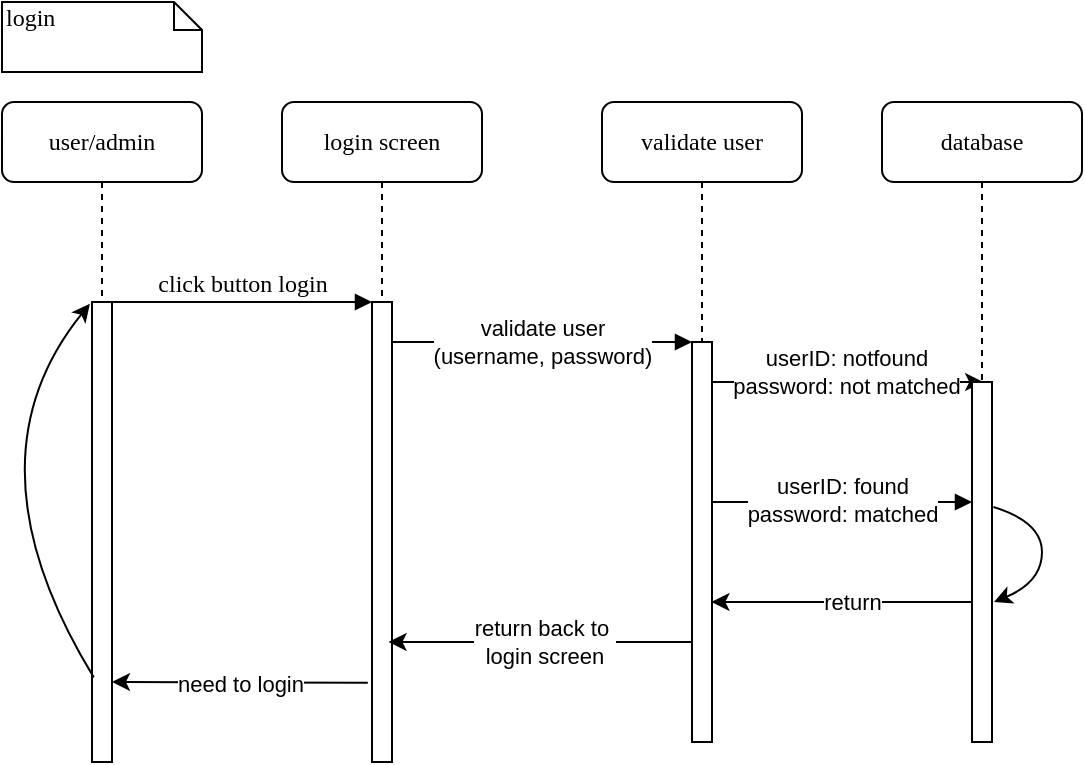 <mxfile version="24.8.3">
  <diagram name="Page-1" id="13e1069c-82ec-6db2-03f1-153e76fe0fe0">
    <mxGraphModel dx="1301" dy="579" grid="1" gridSize="10" guides="1" tooltips="1" connect="1" arrows="1" fold="1" page="1" pageScale="1" pageWidth="1100" pageHeight="850" background="none" math="0" shadow="0">
      <root>
        <mxCell id="0" />
        <mxCell id="1" parent="0" />
        <mxCell id="7baba1c4bc27f4b0-2" value="login screen" style="shape=umlLifeline;perimeter=lifelinePerimeter;whiteSpace=wrap;html=1;container=1;collapsible=0;recursiveResize=0;outlineConnect=0;rounded=1;shadow=0;comic=0;labelBackgroundColor=none;strokeWidth=1;fontFamily=Verdana;fontSize=12;align=center;" parent="1" vertex="1">
          <mxGeometry x="240" y="80" width="100" height="330" as="geometry" />
        </mxCell>
        <mxCell id="7baba1c4bc27f4b0-10" value="" style="html=1;points=[];perimeter=orthogonalPerimeter;rounded=0;shadow=0;comic=0;labelBackgroundColor=none;strokeWidth=1;fontFamily=Verdana;fontSize=12;align=center;" parent="7baba1c4bc27f4b0-2" vertex="1">
          <mxGeometry x="45" y="100" width="10" height="230" as="geometry" />
        </mxCell>
        <mxCell id="FUbRnB6NqR1R47PusxJC-12" value="" style="endArrow=classic;html=1;rounded=0;entryX=1.009;entryY=0.642;entryDx=0;entryDy=0;entryPerimeter=0;" edge="1" parent="7baba1c4bc27f4b0-2">
          <mxGeometry width="50" height="50" relative="1" as="geometry">
            <mxPoint x="42.91" y="290.34" as="sourcePoint" />
            <mxPoint x="-85.0" y="290.0" as="targetPoint" />
          </mxGeometry>
        </mxCell>
        <mxCell id="FUbRnB6NqR1R47PusxJC-15" value="need to login" style="edgeLabel;html=1;align=center;verticalAlign=middle;resizable=0;points=[];" vertex="1" connectable="0" parent="FUbRnB6NqR1R47PusxJC-12">
          <mxGeometry x="0.002" y="1" relative="1" as="geometry">
            <mxPoint as="offset" />
          </mxGeometry>
        </mxCell>
        <mxCell id="7baba1c4bc27f4b0-3" value="validate user" style="shape=umlLifeline;perimeter=lifelinePerimeter;whiteSpace=wrap;html=1;container=1;collapsible=0;recursiveResize=0;outlineConnect=0;rounded=1;shadow=0;comic=0;labelBackgroundColor=none;strokeWidth=1;fontFamily=Verdana;fontSize=12;align=center;" parent="1" vertex="1">
          <mxGeometry x="400" y="80" width="100" height="320" as="geometry" />
        </mxCell>
        <mxCell id="7baba1c4bc27f4b0-13" value="" style="html=1;points=[];perimeter=orthogonalPerimeter;rounded=0;shadow=0;comic=0;labelBackgroundColor=none;strokeWidth=1;fontFamily=Verdana;fontSize=12;align=center;" parent="7baba1c4bc27f4b0-3" vertex="1">
          <mxGeometry x="45" y="120" width="10" height="200" as="geometry" />
        </mxCell>
        <mxCell id="FUbRnB6NqR1R47PusxJC-11" value="" style="endArrow=classic;html=1;rounded=0;entryX=0.879;entryY=0.606;entryDx=0;entryDy=0;entryPerimeter=0;exitX=0.052;exitY=0.597;exitDx=0;exitDy=0;exitPerimeter=0;" edge="1" parent="7baba1c4bc27f4b0-3">
          <mxGeometry width="50" height="50" relative="1" as="geometry">
            <mxPoint x="45.0" y="270.02" as="sourcePoint" />
            <mxPoint x="-106.73" y="270.0" as="targetPoint" />
          </mxGeometry>
        </mxCell>
        <mxCell id="FUbRnB6NqR1R47PusxJC-13" value="return back to&amp;nbsp;&lt;div&gt;login screen&lt;/div&gt;" style="edgeLabel;html=1;align=center;verticalAlign=middle;resizable=0;points=[];" vertex="1" connectable="0" parent="FUbRnB6NqR1R47PusxJC-11">
          <mxGeometry x="-0.022" relative="1" as="geometry">
            <mxPoint as="offset" />
          </mxGeometry>
        </mxCell>
        <mxCell id="7baba1c4bc27f4b0-4" value="database" style="shape=umlLifeline;perimeter=lifelinePerimeter;whiteSpace=wrap;html=1;container=1;collapsible=0;recursiveResize=0;outlineConnect=0;rounded=1;shadow=0;comic=0;labelBackgroundColor=none;strokeWidth=1;fontFamily=Verdana;fontSize=12;align=center;" parent="1" vertex="1">
          <mxGeometry x="540" y="80" width="100" height="320" as="geometry" />
        </mxCell>
        <mxCell id="FUbRnB6NqR1R47PusxJC-9" value="" style="endArrow=classic;html=1;rounded=0;exitX=-0.002;exitY=0.518;exitDx=0;exitDy=0;exitPerimeter=0;entryX=0.971;entryY=0.566;entryDx=0;entryDy=0;entryPerimeter=0;" edge="1" parent="7baba1c4bc27f4b0-4">
          <mxGeometry width="50" height="50" relative="1" as="geometry">
            <mxPoint x="45" y="250.04" as="sourcePoint" />
            <mxPoint x="-85.27" y="250.0" as="targetPoint" />
          </mxGeometry>
        </mxCell>
        <mxCell id="FUbRnB6NqR1R47PusxJC-14" value="return" style="edgeLabel;html=1;align=center;verticalAlign=middle;resizable=0;points=[];" vertex="1" connectable="0" parent="FUbRnB6NqR1R47PusxJC-9">
          <mxGeometry x="-0.081" relative="1" as="geometry">
            <mxPoint as="offset" />
          </mxGeometry>
        </mxCell>
        <mxCell id="7baba1c4bc27f4b0-17" value="&lt;p dir=&quot;ltr&quot;&gt;&lt;br&gt;&lt;/p&gt;" style="html=1;verticalAlign=bottom;endArrow=block;labelBackgroundColor=none;fontFamily=Verdana;fontSize=12;edgeStyle=elbowEdgeStyle;elbow=vertical;" parent="7baba1c4bc27f4b0-4" edge="1">
          <mxGeometry relative="1" as="geometry">
            <mxPoint x="-85" y="200" as="sourcePoint" />
            <Array as="points">
              <mxPoint x="-80" y="200" />
            </Array>
            <mxPoint x="45" y="200" as="targetPoint" />
          </mxGeometry>
        </mxCell>
        <mxCell id="FUbRnB6NqR1R47PusxJC-5" value="userID: found&lt;div&gt;password: matched&lt;/div&gt;" style="edgeLabel;html=1;align=center;verticalAlign=middle;resizable=0;points=[];" vertex="1" connectable="0" parent="7baba1c4bc27f4b0-17">
          <mxGeometry x="-0.006" y="1" relative="1" as="geometry">
            <mxPoint as="offset" />
          </mxGeometry>
        </mxCell>
        <mxCell id="FUbRnB6NqR1R47PusxJC-1" value="" style="endArrow=classic;html=1;rounded=0;exitX=0.539;exitY=0.325;exitDx=0;exitDy=0;exitPerimeter=0;" edge="1" parent="7baba1c4bc27f4b0-4">
          <mxGeometry width="50" height="50" relative="1" as="geometry">
            <mxPoint x="-85.0" y="140" as="sourcePoint" />
            <mxPoint x="50.6" y="140" as="targetPoint" />
          </mxGeometry>
        </mxCell>
        <mxCell id="FUbRnB6NqR1R47PusxJC-2" value="userID: notfound&lt;div&gt;password: not matched&lt;/div&gt;" style="edgeLabel;html=1;align=center;verticalAlign=middle;resizable=0;points=[];" vertex="1" connectable="0" parent="FUbRnB6NqR1R47PusxJC-1">
          <mxGeometry x="-0.01" y="5" relative="1" as="geometry">
            <mxPoint as="offset" />
          </mxGeometry>
        </mxCell>
        <mxCell id="7baba1c4bc27f4b0-8" value="user/admin" style="shape=umlLifeline;perimeter=lifelinePerimeter;whiteSpace=wrap;html=1;container=1;collapsible=0;recursiveResize=0;outlineConnect=0;rounded=1;shadow=0;comic=0;labelBackgroundColor=none;strokeWidth=1;fontFamily=Verdana;fontSize=12;align=center;" parent="1" vertex="1">
          <mxGeometry x="100" y="80" width="100" height="330" as="geometry" />
        </mxCell>
        <mxCell id="7baba1c4bc27f4b0-9" value="" style="html=1;points=[];perimeter=orthogonalPerimeter;rounded=0;shadow=0;comic=0;labelBackgroundColor=none;strokeWidth=1;fontFamily=Verdana;fontSize=12;align=center;" parent="7baba1c4bc27f4b0-8" vertex="1">
          <mxGeometry x="45" y="100" width="10" height="230" as="geometry" />
        </mxCell>
        <mxCell id="FUbRnB6NqR1R47PusxJC-16" value="" style="curved=1;endArrow=classic;html=1;rounded=0;exitX=0.09;exitY=0.816;exitDx=0;exitDy=0;exitPerimeter=0;entryX=-0.104;entryY=0.004;entryDx=0;entryDy=0;entryPerimeter=0;" edge="1" parent="7baba1c4bc27f4b0-8" source="7baba1c4bc27f4b0-9" target="7baba1c4bc27f4b0-9">
          <mxGeometry width="50" height="50" relative="1" as="geometry">
            <mxPoint x="-20" y="210" as="sourcePoint" />
            <mxPoint x="30" y="160" as="targetPoint" />
            <Array as="points">
              <mxPoint x="-20" y="180" />
            </Array>
          </mxGeometry>
        </mxCell>
        <mxCell id="7baba1c4bc27f4b0-16" value="" style="html=1;points=[];perimeter=orthogonalPerimeter;rounded=0;shadow=0;comic=0;labelBackgroundColor=none;strokeWidth=1;fontFamily=Verdana;fontSize=12;align=center;" parent="1" vertex="1">
          <mxGeometry x="585" y="220" width="10" height="180" as="geometry" />
        </mxCell>
        <mxCell id="7baba1c4bc27f4b0-11" value="click button login" style="html=1;verticalAlign=bottom;endArrow=block;entryX=0;entryY=0;labelBackgroundColor=none;fontFamily=Verdana;fontSize=12;edgeStyle=elbowEdgeStyle;elbow=vertical;" parent="1" source="7baba1c4bc27f4b0-9" target="7baba1c4bc27f4b0-10" edge="1">
          <mxGeometry relative="1" as="geometry">
            <mxPoint x="220" y="190" as="sourcePoint" />
          </mxGeometry>
        </mxCell>
        <mxCell id="7baba1c4bc27f4b0-14" value="" style="html=1;verticalAlign=bottom;endArrow=block;entryX=0;entryY=0;labelBackgroundColor=none;fontFamily=Verdana;fontSize=12;edgeStyle=elbowEdgeStyle;elbow=vertical;" parent="1" source="7baba1c4bc27f4b0-10" target="7baba1c4bc27f4b0-13" edge="1">
          <mxGeometry relative="1" as="geometry">
            <mxPoint x="370" y="200" as="sourcePoint" />
          </mxGeometry>
        </mxCell>
        <mxCell id="FUbRnB6NqR1R47PusxJC-19" value="validate user&lt;div&gt;(username, password)&lt;/div&gt;" style="edgeLabel;html=1;align=center;verticalAlign=middle;resizable=0;points=[];" vertex="1" connectable="0" parent="7baba1c4bc27f4b0-14">
          <mxGeometry x="0.082" y="2" relative="1" as="geometry">
            <mxPoint x="-6" y="2" as="offset" />
          </mxGeometry>
        </mxCell>
        <mxCell id="7baba1c4bc27f4b0-40" value="login" style="shape=note;whiteSpace=wrap;html=1;size=14;verticalAlign=top;align=left;spacingTop=-6;rounded=0;shadow=0;comic=0;labelBackgroundColor=none;strokeWidth=1;fontFamily=Verdana;fontSize=12" parent="1" vertex="1">
          <mxGeometry x="100" y="30" width="100" height="35" as="geometry" />
        </mxCell>
        <mxCell id="FUbRnB6NqR1R47PusxJC-6" value="" style="curved=1;endArrow=classic;html=1;rounded=0;exitX=1.071;exitY=0.347;exitDx=0;exitDy=0;exitPerimeter=0;" edge="1" parent="1" source="7baba1c4bc27f4b0-16">
          <mxGeometry width="50" height="50" relative="1" as="geometry">
            <mxPoint x="595" y="300" as="sourcePoint" />
            <mxPoint x="596" y="330" as="targetPoint" />
            <Array as="points">
              <mxPoint x="620" y="290" />
              <mxPoint x="620" y="320" />
            </Array>
          </mxGeometry>
        </mxCell>
      </root>
    </mxGraphModel>
  </diagram>
</mxfile>
